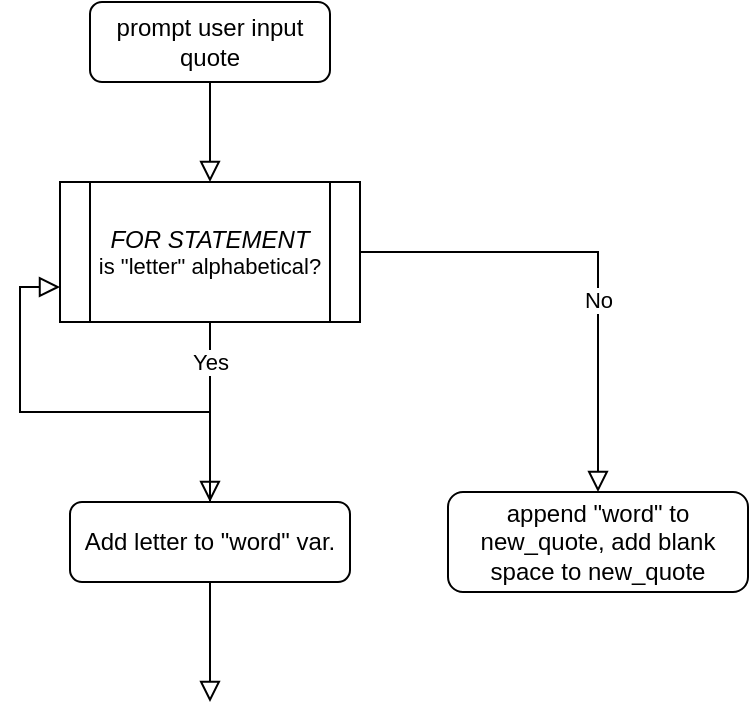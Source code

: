 <mxfile version="22.0.8" type="github">
  <diagram id="C5RBs43oDa-KdzZeNtuy" name="Page-1">
    <mxGraphModel dx="954" dy="534" grid="1" gridSize="10" guides="1" tooltips="1" connect="1" arrows="1" fold="1" page="1" pageScale="1" pageWidth="827" pageHeight="1169" math="0" shadow="0">
      <root>
        <mxCell id="WIyWlLk6GJQsqaUBKTNV-0" />
        <mxCell id="WIyWlLk6GJQsqaUBKTNV-1" parent="WIyWlLk6GJQsqaUBKTNV-0" />
        <mxCell id="WIyWlLk6GJQsqaUBKTNV-2" value="" style="rounded=0;html=1;jettySize=auto;orthogonalLoop=1;fontSize=11;endArrow=block;endFill=0;endSize=8;strokeWidth=1;shadow=0;labelBackgroundColor=none;edgeStyle=orthogonalEdgeStyle;" parent="WIyWlLk6GJQsqaUBKTNV-1" source="WIyWlLk6GJQsqaUBKTNV-3" edge="1">
          <mxGeometry relative="1" as="geometry">
            <mxPoint x="220" y="170" as="targetPoint" />
          </mxGeometry>
        </mxCell>
        <mxCell id="WIyWlLk6GJQsqaUBKTNV-3" value="prompt user input quote" style="rounded=1;whiteSpace=wrap;html=1;fontSize=12;glass=0;strokeWidth=1;shadow=0;" parent="WIyWlLk6GJQsqaUBKTNV-1" vertex="1">
          <mxGeometry x="160" y="80" width="120" height="40" as="geometry" />
        </mxCell>
        <mxCell id="WIyWlLk6GJQsqaUBKTNV-7" value="append &quot;word&quot; to new_quote, add blank space to new_quote" style="rounded=1;whiteSpace=wrap;html=1;fontSize=12;glass=0;strokeWidth=1;shadow=0;" parent="WIyWlLk6GJQsqaUBKTNV-1" vertex="1">
          <mxGeometry x="339" y="325" width="150" height="50" as="geometry" />
        </mxCell>
        <mxCell id="dgXhMzObtDWCTekJk-S2-6" style="edgeStyle=orthogonalEdgeStyle;shape=connector;rounded=0;orthogonalLoop=1;jettySize=auto;html=1;shadow=0;labelBackgroundColor=none;strokeColor=default;strokeWidth=1;align=center;verticalAlign=middle;fontFamily=Helvetica;fontSize=11;fontColor=default;endArrow=block;endFill=0;endSize=8;" edge="1" parent="WIyWlLk6GJQsqaUBKTNV-1" source="dgXhMzObtDWCTekJk-S2-0">
          <mxGeometry relative="1" as="geometry">
            <mxPoint x="220" y="430" as="targetPoint" />
          </mxGeometry>
        </mxCell>
        <mxCell id="dgXhMzObtDWCTekJk-S2-10" style="edgeStyle=orthogonalEdgeStyle;shape=connector;rounded=0;orthogonalLoop=1;jettySize=auto;html=1;entryX=0;entryY=0.75;entryDx=0;entryDy=0;shadow=0;labelBackgroundColor=none;strokeColor=default;strokeWidth=1;align=center;verticalAlign=middle;fontFamily=Helvetica;fontSize=11;fontColor=default;endArrow=block;endFill=0;endSize=8;" edge="1" parent="WIyWlLk6GJQsqaUBKTNV-1" source="dgXhMzObtDWCTekJk-S2-0" target="dgXhMzObtDWCTekJk-S2-7">
          <mxGeometry relative="1" as="geometry" />
        </mxCell>
        <mxCell id="dgXhMzObtDWCTekJk-S2-0" value="Add letter to &quot;word&quot; var." style="rounded=1;whiteSpace=wrap;html=1;" vertex="1" parent="WIyWlLk6GJQsqaUBKTNV-1">
          <mxGeometry x="150" y="330" width="140" height="40" as="geometry" />
        </mxCell>
        <mxCell id="dgXhMzObtDWCTekJk-S2-8" style="edgeStyle=orthogonalEdgeStyle;shape=connector;rounded=0;orthogonalLoop=1;jettySize=auto;html=1;entryX=0.5;entryY=0;entryDx=0;entryDy=0;shadow=0;labelBackgroundColor=none;strokeColor=default;strokeWidth=1;align=center;verticalAlign=middle;fontFamily=Helvetica;fontSize=11;fontColor=default;endArrow=block;endFill=0;endSize=8;" edge="1" parent="WIyWlLk6GJQsqaUBKTNV-1" source="dgXhMzObtDWCTekJk-S2-7" target="dgXhMzObtDWCTekJk-S2-0">
          <mxGeometry relative="1" as="geometry" />
        </mxCell>
        <mxCell id="dgXhMzObtDWCTekJk-S2-11" value="Yes" style="edgeLabel;html=1;align=center;verticalAlign=middle;resizable=0;points=[];fontSize=11;fontFamily=Helvetica;fontColor=default;" vertex="1" connectable="0" parent="dgXhMzObtDWCTekJk-S2-8">
          <mxGeometry x="-0.156" relative="1" as="geometry">
            <mxPoint y="-18" as="offset" />
          </mxGeometry>
        </mxCell>
        <mxCell id="dgXhMzObtDWCTekJk-S2-9" style="edgeStyle=orthogonalEdgeStyle;shape=connector;rounded=0;orthogonalLoop=1;jettySize=auto;html=1;entryX=0.5;entryY=0;entryDx=0;entryDy=0;shadow=0;labelBackgroundColor=none;strokeColor=default;strokeWidth=1;align=center;verticalAlign=middle;fontFamily=Helvetica;fontSize=11;fontColor=default;endArrow=block;endFill=0;endSize=8;" edge="1" parent="WIyWlLk6GJQsqaUBKTNV-1" source="dgXhMzObtDWCTekJk-S2-7" target="WIyWlLk6GJQsqaUBKTNV-7">
          <mxGeometry relative="1" as="geometry" />
        </mxCell>
        <mxCell id="dgXhMzObtDWCTekJk-S2-12" value="No" style="edgeLabel;html=1;align=center;verticalAlign=middle;resizable=0;points=[];fontSize=11;fontFamily=Helvetica;fontColor=default;" vertex="1" connectable="0" parent="dgXhMzObtDWCTekJk-S2-9">
          <mxGeometry x="0.197" relative="1" as="geometry">
            <mxPoint as="offset" />
          </mxGeometry>
        </mxCell>
        <mxCell id="dgXhMzObtDWCTekJk-S2-7" value="&lt;i style=&quot;border-color: var(--border-color); font-size: 12px;&quot;&gt;FOR STATEMENT&lt;/i&gt;&lt;br style=&quot;border-color: var(--border-color); font-size: 12px;&quot;&gt;is &quot;letter&quot; alphabetical?" style="shape=process;whiteSpace=wrap;html=1;backgroundOutline=1;fontFamily=Helvetica;fontSize=11;fontColor=default;" vertex="1" parent="WIyWlLk6GJQsqaUBKTNV-1">
          <mxGeometry x="145" y="170" width="150" height="70" as="geometry" />
        </mxCell>
      </root>
    </mxGraphModel>
  </diagram>
</mxfile>
